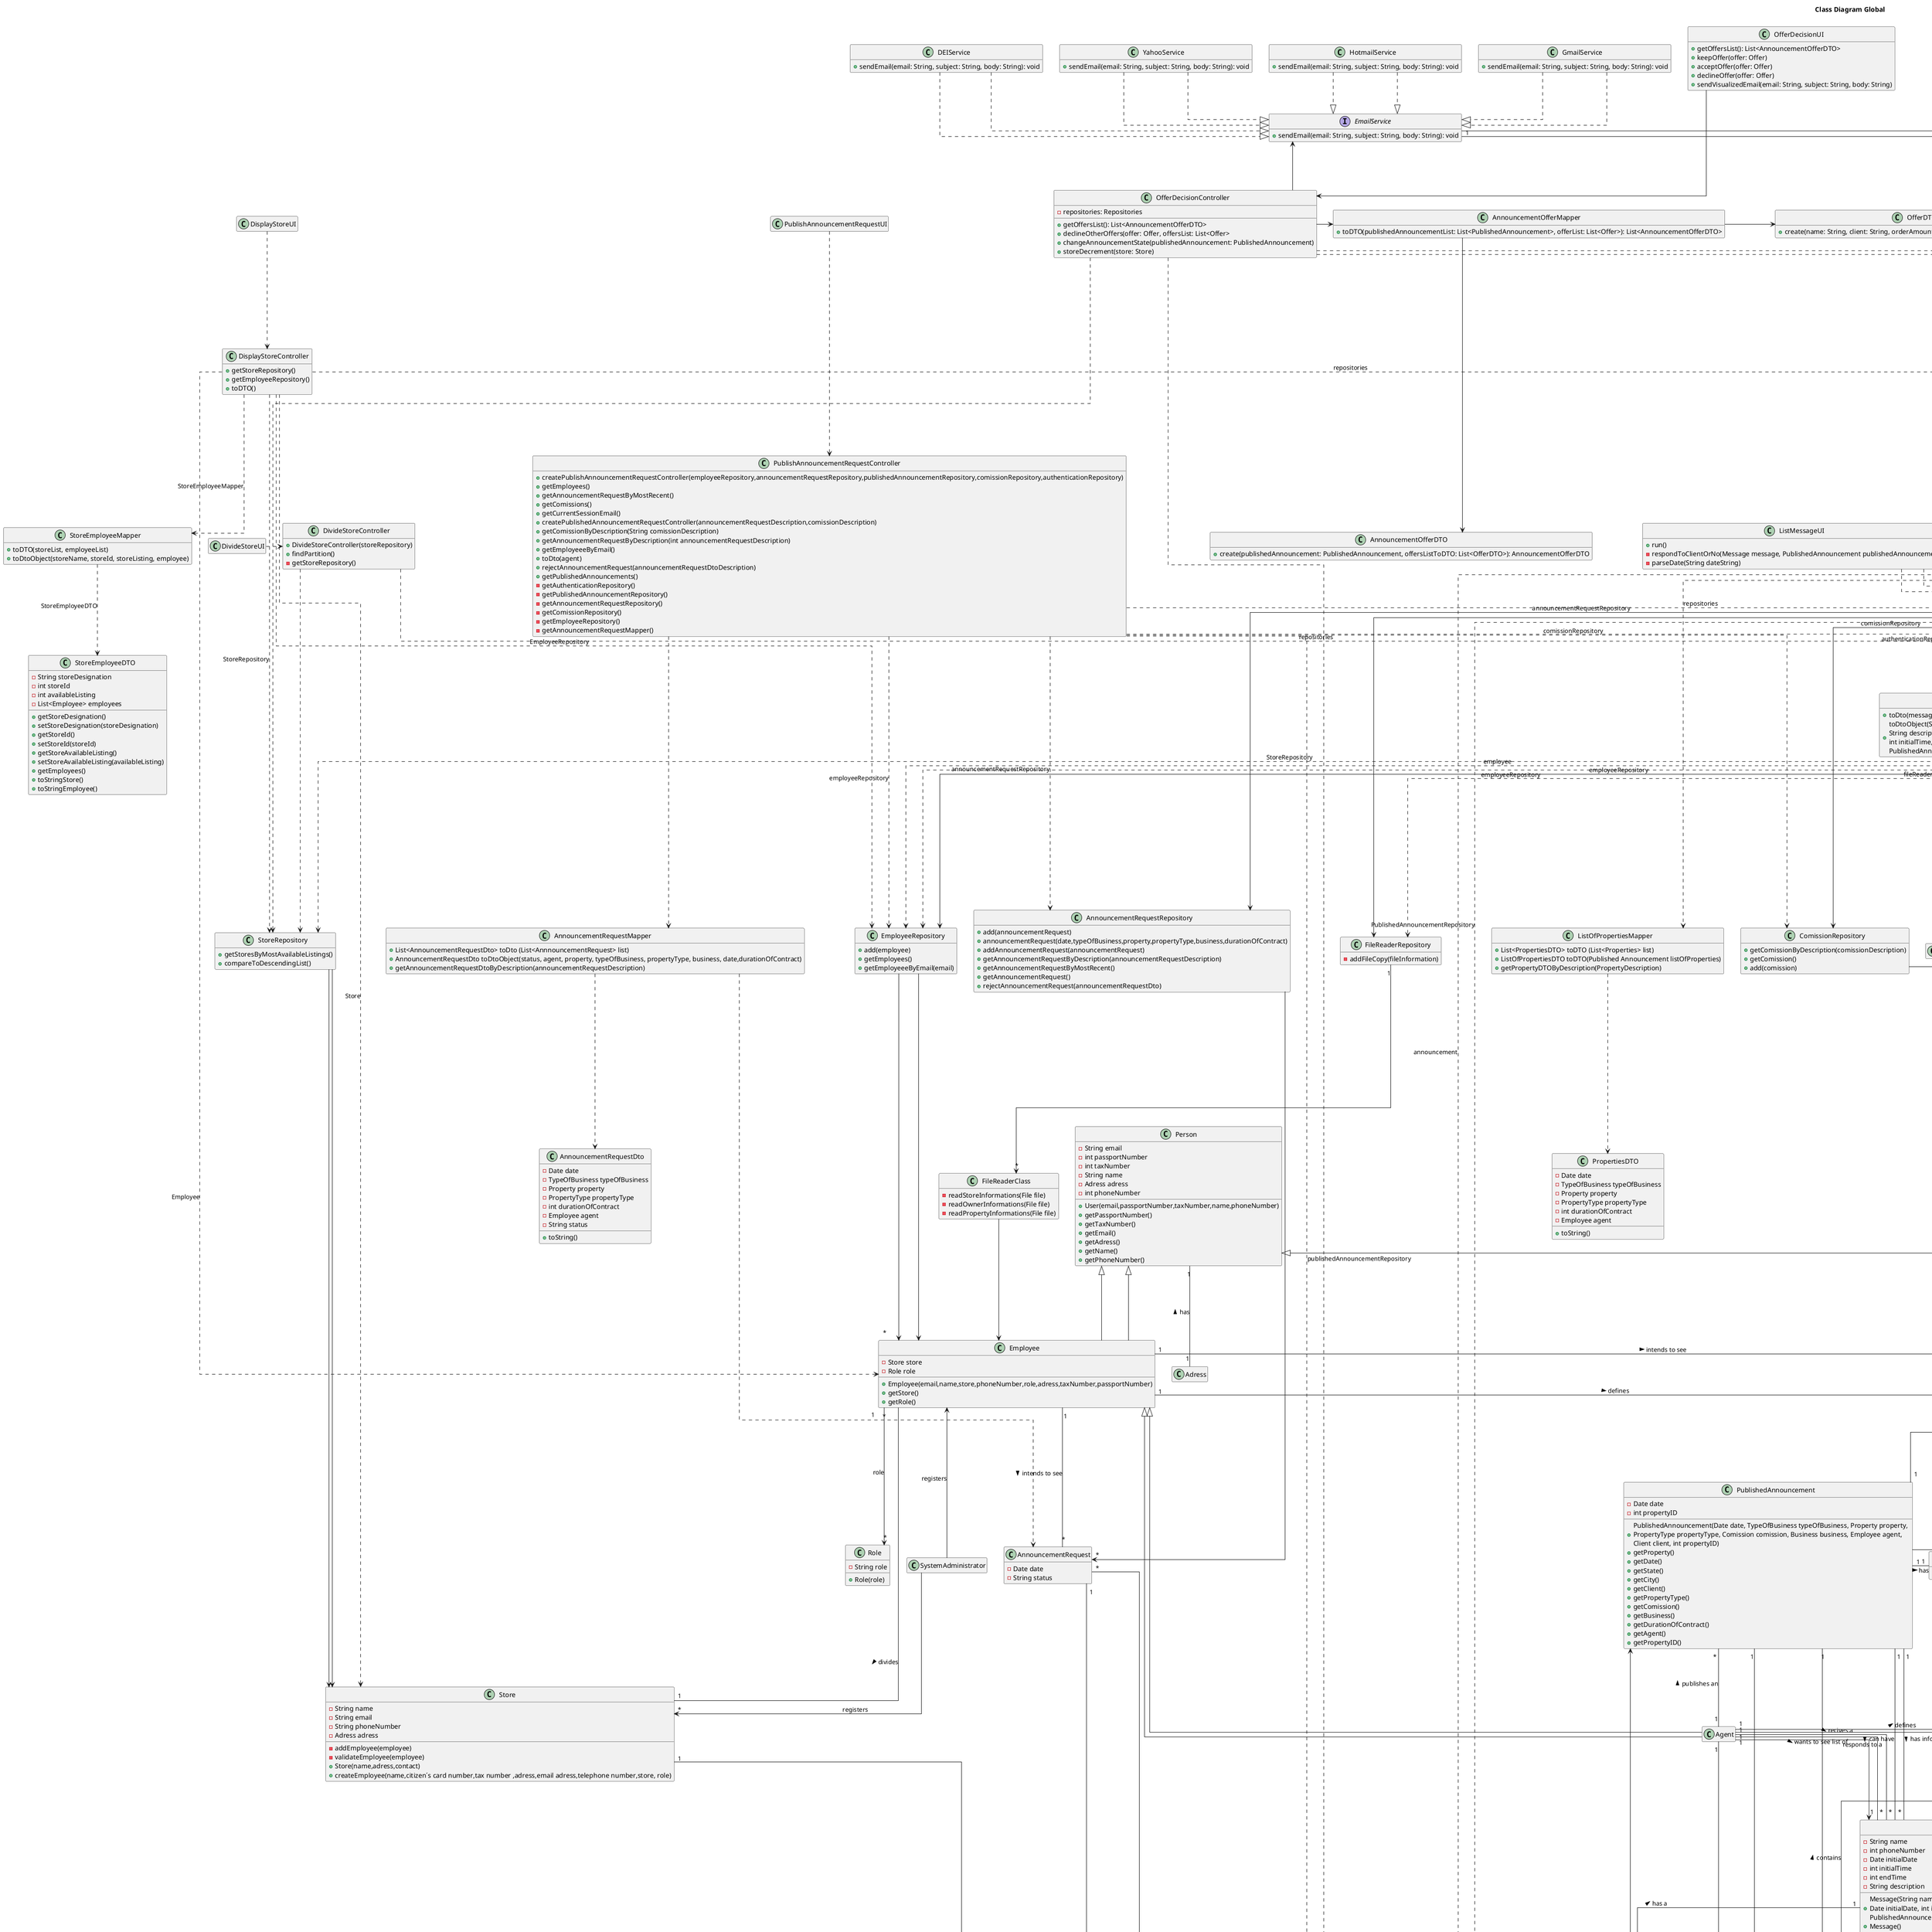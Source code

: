 @startuml

!define arrow2(direction)  [[[#0000FF], [dashed], [direction]]]
hide empty members
skinparam linetype ortho
skinparam ranksep 40

title Class Diagram Global

class AnnouncementRequestDto {

    - Date date
    - TypeOfBusiness typeOfBusiness
    - Property property
    - PropertyType propertyType
    - int durationOfContract
    - Employee agent
    - String status
    + toString()
}

class AnnouncementRequestMapper {
    + List<AnnouncementRequestDto> toDto (List<AnnnouncementRequest> list)
    + AnnouncementRequestDto toDtoObject(status, agent, property, typeOfBusiness, propertyType, business, date,durationOfContract)
    + getAnnouncementRequestDtoByDescription(announcementRequestDescription)
}


class EmployeeRepository {
    + add(employee)
    + getEmployees()
    + getEmployeeeByEmail(email)
}

class AuthenticationRepository {
    + doLogin(email,pwd)
    + doLogout()
    + getCurrentSession()
    + addUserRole()
    + addUserWithRole()
    + passwordGenerator()
    - shuffleString(input,random)
    - randomCharacter(characters,random)
}

class ComissionRepository {
    + getComissionByDescription(comissionDescription)
    + getComission()
    + add(comission)

}

class PublishedAnnouncementRepository{
    + add(publishedAnnouncement)
    + publishedAnnouncement(date,typeOfBusiness,property,propertyType,comission,business,durationOfContract)
    + publishedAnnouncementRequest(comission,announcementRequest)
    + addPublishedAnnouncement(publishedAnnouncement)
    + getPublishedAnnouncemens()
}

class State {
    - String stateName

    + getState()
    + getDistricts()
    + toString()

}

class Comission {
    - Double Value
}

class District {
    - String districtName

    + getDistrictName()
    + getCities()
    + toString()
}

class City {
    - String city

    + getCityName()
}


class Property {
    - int Area
    - Photos Photos
    - int Distance from the city center
}


class Role{
    - String role
    + Role(role)
}


class Employee {
    - Store store
    - Role role
    + Employee(email,name,store,phoneNumber,role,adress,taxNumber,passportNumber)
    + getStore()
    + getRole()
}

class AnnouncementRequest {
    - Date date
    - String status
}


class PublishAnnouncementRequestUI {
}

class AnnouncementRequestRepository {
    + add(announcementRequest)
    + announcementRequest(date,typeOfBusiness,property,propertyType,business,durationOfContract)
    + addAnnouncementRequest(announcementRequest)
    + getAnnouncementRequestByDescription(announcementRequestDescription)
    + getAnnouncementRequestByMostRecent()
    + getAnnouncementRequest()
    + rejectAnnouncementRequest(announcementRequestDto)
}



class PublishAnnouncementRequestController {
    + createPublishAnnouncementRequestController(employeeRepository,announcementRequestRepository,publishedAnnouncementRepository,comissionRepository,authenticationRepository)
    + getEmployees()
    + getAnnouncementRequestByMostRecent()
    + getComissions()
    + getCurrentSessionEmail()
    + createPublishedAnnouncementRequestController(announcementRequestDescription,comissionDescription)
    + getComissionByDescription(String comissionDescription)
    + getAnnouncementRequestByDescription(int announcementRequestDescription)
    + getEmployeeeByEmail()
    + toDto(agent)
    + rejectAnnouncementRequest(announcementRequestDtoDescription)
    + getPublishedAnnouncements()
    - getAuthenticationRepository()
    - getPublishedAnnouncementRepository()
    - getAnnouncementRequestRepository()
    - getComissionRepository()
    - getEmployeeRepository()
    - getAnnouncementRequestMapper()

}

class Repositories {
    -Repositories()
    +getInstance():Repositories
    +getEmployeeRepository()
    +getComissionRepository()
    +getPublishedAnnouncementRepository()
    +getAuthenticationRepository()
    +getAnnouncementRequestRepository()
    +getStoreRepository()
    +getRoleRepository()
    +getStateRepository()
    +getClientRepository()
    +getPropertyTypeRepository()
    +getTypeOfBusinessRepository()
    +getMessageRepository()
    +getOfferRepository()
    +serialize()
    +deserialize()
}

class SendMessageUI {

}

class SendMessageController {
    + sendMessageController ()
    + getMessage ()
    + createNewMessageToAgent ()
  }

class ListOfPropertiesMapper{
    + List<PropertiesDTO> toDTO (List<Properties> list)
    + ListOfPropertiesDTO toDTO(Published Announcement listOfProperties)
    + getPropertyDTOByDescription(PropertyDescription)
}

class Message {
    - String name
    - int phoneNumber
    - Date initialDate
    - int initialTime
    - int endTime
    - String description

    + Message(String name, int phoneNumber, String description, \nDate initialDate, int initialTime, int endTime, \nPublishedAnnouncement publishedAnnouncement)
    + Message()
    + getName()
    + getPhoneNumber()
    + getDescription()
    + getInitialDate()
    + getInitialTime()
    + getEndTime()
    + getPublishedAnnouncement()

}

class Photos{
    - String url

    + Photos(String url)
    + getUrl()
}

class AvailableEquipment {
    - String typeOfEquipment

    + AvailableEquipment(String availableEquipment)
    + getAvailableEquipment()
    + toString()
}

class Address {
    - String streetName
    - int zipCode

    + verifyZipCode()
    + getCity()
    + getDistrict()
    + getState()
    + Address(state, district, city, street, zipCode)
}




class Rent {
    - int durationOfContract

    + Rent(int durationContract)
    + getFinalComission()
    + getDurationContract()
    + calculateTotalPrice()
}

class Person {
    - String email
    - int passportNumber
    - int taxNumber
    - String name
    - Adress adress
    - int phoneNumber

    + User(email,passportNumber,taxNumber,name,phoneNumber)
    + getPassportNumber()
    + getTaxNumber()
    + getEmail()
    + getAdress()
    + getName()
    + getPhoneNumber()
}


class Announcement {
    - String initialDate
    - String finalDate
    - String contractType

    + PublishedAnnouncement(initialDate, finalDate, AnnouncementRequest)
}

class Business {
    - double requestedPrice
    - String typeOfBusiness

    + getFinalComission()
    + calculatePriceWithComission()
    + getTypeOfBusiness()
}

class PropertiesDTO{
    - Date date
    - TypeOfBusiness typeOfBusiness
    - Property property
    - PropertyType propertyType
    - int durationOfContract
    - Employee agent
    + toString()
}


class PlaceOrderUI {
    + run()
    + requestChooseProperty()
    + requestClientName()
    + requestOffer()
    + submitData(String name, Client client, Announcement \npublishedAnnouncement, double offer, OfferState offerState)
}

class PlaceOrderController {
    + getOfferRepository()
    + getAuthenticationRepository()
    + getPublishedAnnouncementRepository()
    + getUserRepository()
    + getOffers()
    + getCurrentSessionEmail()
    + getClientEmail()
    + hasPendingOffersByEmail(String email)
    + List<Offer> getPendingOffersByClientEmail(String email)
    + Optional<Offer> createNewOfferToAgent (String name, \nClient client, double orderAmount, Announcement \npublishedAnnouncement, OfferState offerState)
}


class OfferRepository {
    + Optional<Offer> add(Offer offer)
    + validateOffer(Offer offer)
    - checkOffer(Offer offer1, Offer offer2)
    + hasPendingOffersByEmail(String email)
    + List<Offer> getOffers()
}

class UserRepository {
    + Optional<Client> add(Client client)
    - validateUser(Client client)
    + List<Client> getUsers()
    + getClientEmail(String email)
}

class Offer {
    - String name
    - Client client
    - Announcement publishedAnnouncement
    - double orderAmount
    - OfferState OfferState

    + Offer Offer(String name, double orderAmount, Announcement \npublishedAnnouncement,OfferState offerState, Client client)
    + Offer()
    + getOfferState()
    + getName()
    + getOrderAmount()
    + getPublishedAnnouncement()
    + getClient()
}

class Client {
    - Client(String email, int passportNumber, int taxNumber, String name, int phoneNumber)
}

class SunExposure {
    - String direction

    + SunExposure(direction)
}

class OfferDecisionUI {
     + getOffersList(): List<AnnouncementOfferDTO>
     + keepOffer(offer: Offer)
     + acceptOffer(offer: Offer)
     + declineOffer(offer: Offer)
     + sendVisualizedEmail(email: String, subject: String, body: String)
}

class OfferDecisionController {
     - repositories: Repositories
     + getOffersList(): List<AnnouncementOfferDTO>
     + declineOtherOffers(offer: Offer, offersList: List<Offer>
     + changeAnnouncementState(publishedAnnouncement: PublishedAnnouncement)
     + storeDecrement(store: Store)
}

class AnnouncementOfferMapper {
    + toDTO(publishedAnnouncementList: List<PublishedAnnouncement>, offerList: List<Offer>): List<AnnouncementOfferDTO>
}

interface EmailService {
    + sendEmail(email: String, subject: String, body: String): void
}

class DEIService {
    + sendEmail(email: String, subject: String, body: String): void
}

class GmailService {
    + sendEmail(email: String, subject: String, body: String): void
}

class HotmailService {
    + sendEmail(email: String, subject: String, body: String): void
}

class YahooService {
    + sendEmail(email: String, subject: String, body: String): void
}

class AnnouncementOfferDTO {
    + create(publishedAnnouncement: PublishedAnnouncement, offersListToDTO: List<OfferDTO>): AnnouncementOfferDTO
}

class OfferDTO {
    + create(name: String, client: String, orderAmount: int, offerState: OfferState): OfferDTO
}

class FileReaderRepository {
    - addFileCopy(fileInformation)
}

class ImportFileController {
    - getFileReaderClass()
    - getStoreInformation()
    - getFileReaderRepository()
}

class ReadFileUI {
}

class FileReaderClass {
    - readStoreInformations(File file)
    - readOwnerInformations(File file)
    - readPropertyInformations(File file)
}

class SystemAdministrator {

}

class StoreEmployeeMapper {
    + toDTO(storeList, employeeList)
    + toDtoObject(storeName, storeId, storeListing, employee)
}

class DisplayStoreController {
    + getStoreRepository()
    + getEmployeeRepository()
    + toDTO()
}

class StoreRepository {
    + getStoresByMostAvailableListings()
    + compareToDescendingList()
}

class User {
    - Password
}


class StoreEmployeeDTO {
    - String storeDesignation
    - int storeId
    - int availableListing
    - List<Employee> employees
    + getStoreDesignation()
    + setStoreDesignation(storeDesignation)
    + getStoreId()
    + setStoreId(storeId)
    + getStoreAvailableListing()
    + setStoreAvailableListing(availableListing)
    + getEmployees()
    + toStringStore()
    + toStringEmployee()
}

class DisplayStoreUI {

}


class ListMessageController {
    + ListMessageController(messageRepository, \nauthenticationRepository, userRepository)
    + getMessageRequestsForPeriod(beginDate, endDate)
    + sortMessageRequests()
    + getMessagesByAscendingDate()
    + toDtoMessagesByAscendingDate()
    + toDtoMessageRequestsForPeriod
    - getMessageRepository()
    - getAuthenticationRepository()
    - getUserRepository()

}

class Agent {
}

class House {
    - String basement
    - String inhabitableLoft
    - String sunExposure

    + House(int area, int distanceFromCityCenter, int numberOfBedrooms,\n int numberOfBathrooms, int parkingSpaces,\nAvailableEquipment availableEquipment, String basement,\n String inhabitableLoft, String sunExposure,\nPhotos photos, Address address)
    + getBasement()
    + getInhabitableLoft()
    + getSunExposure()
}

class MessageMapper {
    + toDto(messageList)
    + toDtoObject(String name, long phoneNumber,\nString description, Date initialDate, \nint initialTime, int endTime, \nPublishedAnnouncement publishedAnnouncement)
}

interface SortAlgorithm{
    - List<T> sort(List<T> arrayToSort)
}

class BubbleSort{
    - List<Message> arrayToSort

    + BubbleSort(List<Message> arrayToSort)
    + getArrayToSort()
    + getArrayAfterSorting()
    + List<T> sort(List<T> arrayToSort)
}


class MergeSort {
    - List<Message> arrayToSort

    + MergeSort(List<Message> arrayToSort)
    + getArrayToSort()
    + getArrayAfterSorting()
    + divideArrayElements(int indexStart, int indexEnd)
    + mergeArrayElements(int indexStart, int indexMiddle, \nint indexEnd)
    + List<T> sort(List<T> arrayToSort)
}


class ListMessageUI {
    + run()
    - respondToClientOrNo(Message message, PublishedAnnouncement publishedAnnouncement)
    - parseDate(String dateString)
}

class MessageRepository {
    + add(Message message)
    + getMessage()
    - validateMessage(Message message)
    - checkIfDateTimeOverlaps(Message message1, Message message2)
    + getMessagesByAscendingDate()
    + removeMessage(Message message)
}

class Residence {
    - int numberOfBedrooms
    - int numberOfBathrooms
    - int numberOfParkingSpaces

    + Residence(int area, int distanceFromCityCenter,int numberOfBedrooms, int numberOfBathrooms, \nint parkingSpaces, AvailableEquipment availableEquipment, Photos photos, Address address)
    + getNumberOfBedrooms()
    + getNumberOfBathrooms()
    + getParkingSpaces()
}

class PublishedAnnouncement {
    - Date date
    - int propertyID

    + PublishedAnnouncement(Date date, TypeOfBusiness typeOfBusiness, Property property, \nPropertyType propertyType, Comission comission, Business business, Employee agent, \nClient client, int propertyID)
    + getProperty()
    + getDate()
    + getState()
    + getCity()
    + getClient()
    + getPropertyType()
    + getComission()
    + getBusiness()
    + getDurationOfContract()
    + getAgent()
    + getPropertyID()
}

enum MessageState {
    - String UNANSWERED
    - String ANSWERED
}

enum OfferState {
    - String Accepted
    - String Pending
    - String Rejected
}

enum AnnouncementState {
    - String available
    - String sold
}

class TypeOfProperty {
    - String type
}

class OfferMapper {
    + toDto(offerList)
    + toDtoObject(offer)
}

class ListDealsController {
    + ListDealsController(offerRepository)
    + getDealsByAscendingAreaBubbleSort()
    + getDealsByDescendingAreaBubbleSort()
    + getDealsByAscendingAreaSortSelection()
    + getDealsByDescendingAreaSortSelection()
    + toDtoDescendingAreaBubbleSort()
    + toDtoAscendingAreaBubbleSort()
    + toDtoDescendingAreaSortSelection()
    + toDtoAscendingAreaSortSelection()
    + toDtoOffersMostRecent()
    - getOfferRepository()
}

class ListDealsUI {
}

class DealAnalysesUI {
    - controller: DealAnalysesController
    + getReport(regressionType, parameter, significance)
    + showReport(regressionDto)
    + showPrediction(prediction)
    + getParameter()
    + getParameters()
}

class DealAnalysesController {
    - repositories: Repositories
    - publishedAnnouncementRepository: PublishedAnnouncementRepository
    - regressionModel: RegressionModel
    - mapper: RegressionMapper
    + getPublishedAnnouncementRepository()
    + getParametersForSimple(parameter)
    + getParametersForMulti()
    + create(parameters)
    + getRegressionModel(parameters, significance)
    + toDTO(regressionModel)
    + predictMulti(parameters)
    + predictSimple(parameter)
}

class RegressionModel {
    + create(parameters)
    + getRegressionModel(parameters, significance)
}

class MultiLinear {
    + predictMulti(parameters)
}

class SingleLinear {
    + predictSimple(parameter)
}

class RegressionMapper {
    + toDTO(regressionModel)
}

class RegressionDTO {
    - analysisReport
    + create(analysisReport)
}

class DivideStoreUI{
}

class DivideStoreController {
    + DivideStoreController(storeRepository)
    + findPartition()
    - getStoreRepository()

}

class Store{
    - String name
    - String email
    - String phoneNumber
    - Adress adress
    - addEmployee(employee)
    - validateEmployee(employee)
    + Store(name,adress,contact)
    + createEmployee(name,citizen´s card number,tax number ,adress,email adress,telephone number,store, role)
}

class ClientMessageController {
    + getAuthenticationRepository()
    + getUserRepository()
    + getMessageRepository()
    + getCurrentSessionEmail()
    + getClient()
    + sendVisualizedEmail(email, subject, body)
    + getMessageRequests(client)
}

class MessageDto {
    - Strig name
    - long phoneNumber
    - String description
    - Date initialDate
    - int initialTime
    - int endTime
    - PublishedAnnouncement publishedAnnouncement
    - MessageState messageState
    - boolean isApprovedByAgent
    + getName()
    + setName(name)
    + getPhoneNumber()
    + setPhoneNumber(phoneNumber)
    + getDescription()
    + setDescription(description)
    + getInitialDate()
    + setInitialDate(initialDate)
    + getInitialTime()
    + setInitialTime(inicialTime)
    + getEndTime()
    + setEndTime(endTime)
    + getPublishedAnnouncement()
    + setPublishedAnnouncement(publishedAnnouncement)
    + getMessageState()
    + setMessageState(messageState)
    + getIsApprovedByAgent()
    + setIsApprovedByAgent(approvedByAgent)
    + toString()
}

class ClientMessageUI {

}

PublishAnnouncementRequestUI ...> PublishAnnouncementRequestController
PublishAnnouncementRequestController ...> AnnouncementRequestMapper
PublishAnnouncementRequestController ...> AnnouncementRequestRepository: announcementRequestRepository
PublishAnnouncementRequestController ...> ComissionRepository: comissionRepository
PublishAnnouncementRequestController ...> EmployeeRepository : employeeRepository
PublishAnnouncementRequestController ...> AuthenticationRepository : authenticationRepository
PublishAnnouncementRequestController ...> PublishedAnnouncementRepository: publishedAnnouncementRepository
Repositories ---> AnnouncementRequestRepository: announcementRequestRepository
Repositories ---> ComissionRepository :comissionRepository
Repositories --> EmployeeRepository: employeeRepository
PublishAnnouncementRequestController .>  Repositories : repositories
ComissionRepository ---> "*" Comission
AnnouncementRequestMapper ...> AnnouncementRequest
AnnouncementRequestMapper ...> AnnouncementRequestDto
AnnouncementRequestRepository ---> "*" AnnouncementRequest
Employee "1" ---> "*" Role : role
Person <|--- Employee
EmployeeRepository ---> "*" Employee
Employee "1" --- "1" Comission: defines >
Employee "1" --- "*" AnnouncementRequest:intends to see >
AnnouncementRequest "*" ---> "1..30" Photos: has >
TypeOfProperty "1" --- Property:defines
AnnouncementRequest "1" --- Property: has >
Property <|--- Residence
Residence <|--- House
Residence --- AvailableEquipment : contains
House --- SunExposure:contains
SendMessageController .> Repositories : repositories
Repositories ---> MessageRepository : message
Repositories ---> AutheticationRepository : authentication
SendMessageController ...> PublishedAnnouncementRepository : announcement
SendMessageController ...> MessageRepository : message
SendMessageController ...> AutheticationRepository : authentication
SendMessageController ...> ListOfPropertiesMapper
ListOfPropertiesMapper...> PropertiesDTO
MessageRepository ---> Message
Agent "1" --- "*" Message : recives a >
Message "1" --- "*" PublishedAnnouncementRepository: has a <
Property "1" --- "1..30" Photos: has >
PublishedAnnouncementRepository ---> Announcement
Client "1"---"*" Message : sends a >
Comission "*" --- "1" Agent: defines <
Announcement "1" --- "1" Business: has >
Announcement "*" --- "*" Property: advertises >
Announcement "*" --- "1" Agent: publishes <
Person <|--- Client
Employee <|--- Agent
PlaceOrderUI ...> PlaceOrderController
PlaceOrderController ...> Repositories : repositories
PlaceOrderController ...> PublishedAnnouncementRepository : publishedAnnouncementRepository
PlaceOrderController ...> AuthenticationRepository : authenticationRepository
PlaceOrderController ...> OfferRepository : offerRepository
PlaceOrderController ...> UserRepository : userRepository
Repositories ---> AuthenticationRepository
Repositories ---> OfferRepository
Repositories ---> UserRepository
Business <|--- Rent
Business "1" --- "1" Property : has >
Business "1" --- "1" Comission : contains >
Agent "1" --- "*" Offer : receives >
Offer "*" --- "1" Client : sends <
Announcement "1" --- "1" Business : has >
Property "1" --- "1" Address : has >
Address "1" --- "*" State : has >
State "1" --- "*" District : has >
District "1" --- "*" City : has >
OfferDecisionUI ---> OfferDecisionController
OfferDecisionController ...> Repositories
OfferDecisionController ...> OfferRepository
OfferDecisionController ...> PublishedAnnouncementRepository
OfferDecisionController ...> StoreRepository
OfferDecisionController --right> AnnouncementOfferMapper
AnnouncementOfferMapper --right> OfferDTO
AnnouncementOfferMapper ---> AnnouncementOfferDTO
Offer ---> OfferState
OfferRepository ---> Offer
StoreRepository ---> Store
EmailService <|..up DEIService
EmailService <|..up GmailService
EmailService <|..up HotmailService
EmailService <|..up YahooService
OfferDecisionController --up> EmailService
Repositories ...> PublishedAnnouncementRepository : PublishedAnnouncementRepository
Repositories ...> OfferRepository : OfferRepository
Repositories ...> StoreRepository : StoreRepository
ReadFileUI ...> ImportFileController
ImportFileController ...> Repositories : repositories
ImportFileController ...> FileReaderRepository : fileReader
Repositories ---> Repositories : instance
Repositories ---> FileReaderRepository
FileReaderRepository "1" ---> "*" FileReaderClass
FileReaderClass ---> Employee
Employee <--- SystemAdministrator : registers
SystemAdministrator --->  "*" Store : registers
Store "1" ---> "*" Address : has >
DisplayStoreController ..> Repositories : repositories
DisplayStoreController ..> StoreRepository : StoreRepository
DisplayStoreController ..> EmployeeRepository : EmployeeRepository
DisplayStoreController ..> Store : Store
DisplayStoreController ..> Employee : Employee
DisplayStoreController ..> StoreEmployeeMapper : StoreEmployeeMapper
DisplayStoreUI ..> DisplayStoreController

StoreEmployeeMapper ..> StoreEmployeeDTO: StoreEmployeeDTO
ListMessageUI .right..> ListMessageController
ListMessageController .> Repositories : repositories
ListMessageController ...> EmployeeRepository : employee
ListMessageController ...> AutheticationRepository : authentication

Agent "1" --- "*" PublishedAnnouncement: publishes an >
Agent "1" --- "1" Message: wants to see list of >
Person <|-- Employee
ListMessageController "*"-up--"1" SortAlgorithm: makes use of >
SortAlgorithm <|.. BubbleSort
SortAlgorithm <|.. MergeSort
ListMessageUI .> ListMessageController
ListMessageController .> Repositories : repositories
ListMessageController ..> AuthenticationRepository : authenticationRepository
ListMessageController ..> MessageRepository : messageRepository
ListMessageController ..> EmployeeRepository : employeeRepository
ListMessageController ..> MessageMapper
ListMessageController "*" -up- "1" EmailService
EmailService <|..up DEIService
EmailService <|..up GmailService
EmailService <|..up HotmailService
EmailService <|..up YahooService
MessageRepository --> Message
EmployeeRepository --> Employee
Employee <|---- Agent
Message "*" --- "1" PublishedAnnouncement : can have <
Employee "1" - "*" Offer : intends to see >
Offer "*" -- "1" PublishedAnnouncement: has >
PublishedAnnouncement "1" - "1" Comission :has >
Business "1" -- "1" PublishedAnnouncement : has <
ListDealsUI .> ListDealsController
ListDealsController .> Repositories : repositories
ListDealsController ..> OfferMapper
ListDealsController ..> OfferRepository
OfferRepository -----> Offer
PublishedAnnouncement - AnnouncementState
Offer --> OfferState
DealAnalysesUI --> DealAnalysesController
DealAnalysesController ..> Repositories
DealAnalysesController ..> PublishedAnnouncementRepository
DealAnalysesController --> RegressionModel
DealAnalysesController --> MultiLinear
DealAnalysesController --> SingleLinear
DealAnalysesController --> RegressionMapper
RegressionMapper --> RegressionDTO
PublishedAnnouncementRepository --> PublishedAnnouncement
StoreRepository ----> Store
DivideStoreController .> StoreRepository
DivideStoreUI .> DivideStoreController
DivideStoreController .> Repositories: repositories
Person "1" --- "1" Adress: has <
Employee "*" - "1" Store: divides >
Agent --> Message: responds to a
EmailService -- ClientMessageController
ClientMessageController ..> Repositories : repositories
ClientMessageController ..> MessageRepository : MessageRepository
ClientMessageController ..> Message : Message
ClientMessageController ..> MessageMapper : MessageMapper
ClientMessageController ..> UserRepository : UserRepository
ClientMessageController ..> AuthenticationRepository : AuthenticationRepository
ClientMessageUI ..> ClientMessageController
MessageMapper ..> MessageDto: MessageDto
Message "*" --- "1" PublishedAnnouncement : has information about <
Message --> MessageState
PublishedAnnouncement "1" --- "1" Property : advertises >

@enduml